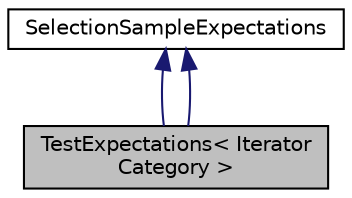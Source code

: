 digraph "TestExpectations&lt; IteratorCategory &gt;"
{
  edge [fontname="Helvetica",fontsize="10",labelfontname="Helvetica",labelfontsize="10"];
  node [fontname="Helvetica",fontsize="10",shape=record];
  Node2 [label="TestExpectations\< Iterator\lCategory \>",height=0.2,width=0.4,color="black", fillcolor="grey75", style="filled", fontcolor="black"];
  Node3 -> Node2 [dir="back",color="midnightblue",fontsize="10",style="solid"];
  Node3 [label="SelectionSampleExpectations",height=0.2,width=0.4,color="black", fillcolor="white", style="filled",URL="$struct_selection_sample_expectations.html"];
  Node3 -> Node2 [dir="back",color="midnightblue",fontsize="10",style="solid"];
}
